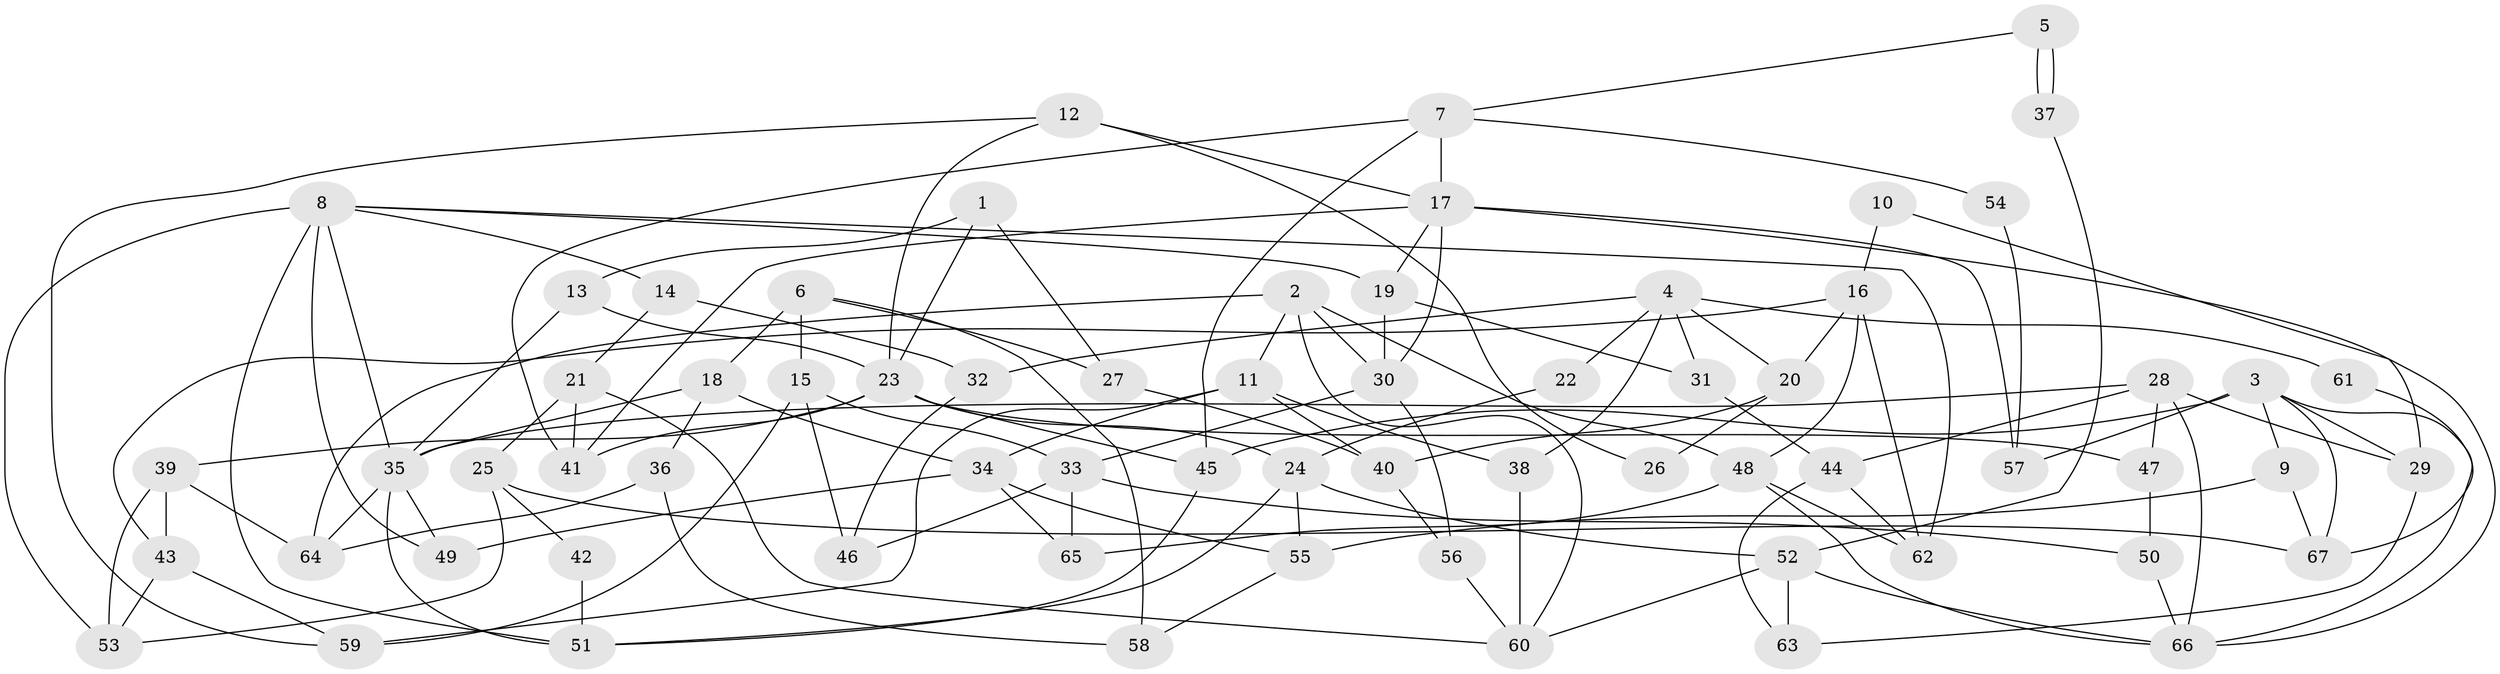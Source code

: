 // Generated by graph-tools (version 1.1) at 2025/50/03/09/25 04:50:42]
// undirected, 67 vertices, 134 edges
graph export_dot {
graph [start="1"]
  node [color=gray90,style=filled];
  1;
  2;
  3;
  4;
  5;
  6;
  7;
  8;
  9;
  10;
  11;
  12;
  13;
  14;
  15;
  16;
  17;
  18;
  19;
  20;
  21;
  22;
  23;
  24;
  25;
  26;
  27;
  28;
  29;
  30;
  31;
  32;
  33;
  34;
  35;
  36;
  37;
  38;
  39;
  40;
  41;
  42;
  43;
  44;
  45;
  46;
  47;
  48;
  49;
  50;
  51;
  52;
  53;
  54;
  55;
  56;
  57;
  58;
  59;
  60;
  61;
  62;
  63;
  64;
  65;
  66;
  67;
  1 -- 27;
  1 -- 13;
  1 -- 23;
  2 -- 30;
  2 -- 48;
  2 -- 11;
  2 -- 60;
  2 -- 64;
  3 -- 29;
  3 -- 66;
  3 -- 9;
  3 -- 45;
  3 -- 57;
  3 -- 67;
  4 -- 38;
  4 -- 31;
  4 -- 20;
  4 -- 22;
  4 -- 32;
  4 -- 61;
  5 -- 7;
  5 -- 37;
  5 -- 37;
  6 -- 18;
  6 -- 58;
  6 -- 15;
  6 -- 27;
  7 -- 41;
  7 -- 45;
  7 -- 17;
  7 -- 54;
  8 -- 35;
  8 -- 53;
  8 -- 14;
  8 -- 19;
  8 -- 49;
  8 -- 51;
  8 -- 62;
  9 -- 67;
  9 -- 55;
  10 -- 29;
  10 -- 16;
  11 -- 59;
  11 -- 34;
  11 -- 38;
  11 -- 40;
  12 -- 59;
  12 -- 17;
  12 -- 23;
  12 -- 26;
  13 -- 23;
  13 -- 35;
  14 -- 21;
  14 -- 32;
  15 -- 46;
  15 -- 33;
  15 -- 59;
  16 -- 20;
  16 -- 48;
  16 -- 43;
  16 -- 62;
  17 -- 66;
  17 -- 19;
  17 -- 30;
  17 -- 41;
  17 -- 57;
  18 -- 34;
  18 -- 35;
  18 -- 36;
  19 -- 30;
  19 -- 31;
  20 -- 40;
  20 -- 26;
  21 -- 60;
  21 -- 41;
  21 -- 25;
  22 -- 24;
  23 -- 24;
  23 -- 39;
  23 -- 41;
  23 -- 45;
  23 -- 47;
  24 -- 51;
  24 -- 52;
  24 -- 55;
  25 -- 53;
  25 -- 42;
  25 -- 67;
  27 -- 40;
  28 -- 47;
  28 -- 35;
  28 -- 29;
  28 -- 44;
  28 -- 66;
  29 -- 63;
  30 -- 33;
  30 -- 56;
  31 -- 44;
  32 -- 46;
  33 -- 46;
  33 -- 50;
  33 -- 65;
  34 -- 55;
  34 -- 49;
  34 -- 65;
  35 -- 51;
  35 -- 49;
  35 -- 64;
  36 -- 64;
  36 -- 58;
  37 -- 52;
  38 -- 60;
  39 -- 64;
  39 -- 43;
  39 -- 53;
  40 -- 56;
  42 -- 51;
  43 -- 53;
  43 -- 59;
  44 -- 62;
  44 -- 63;
  45 -- 51;
  47 -- 50;
  48 -- 65;
  48 -- 62;
  48 -- 66;
  50 -- 66;
  52 -- 66;
  52 -- 60;
  52 -- 63;
  54 -- 57;
  55 -- 58;
  56 -- 60;
  61 -- 67;
}
